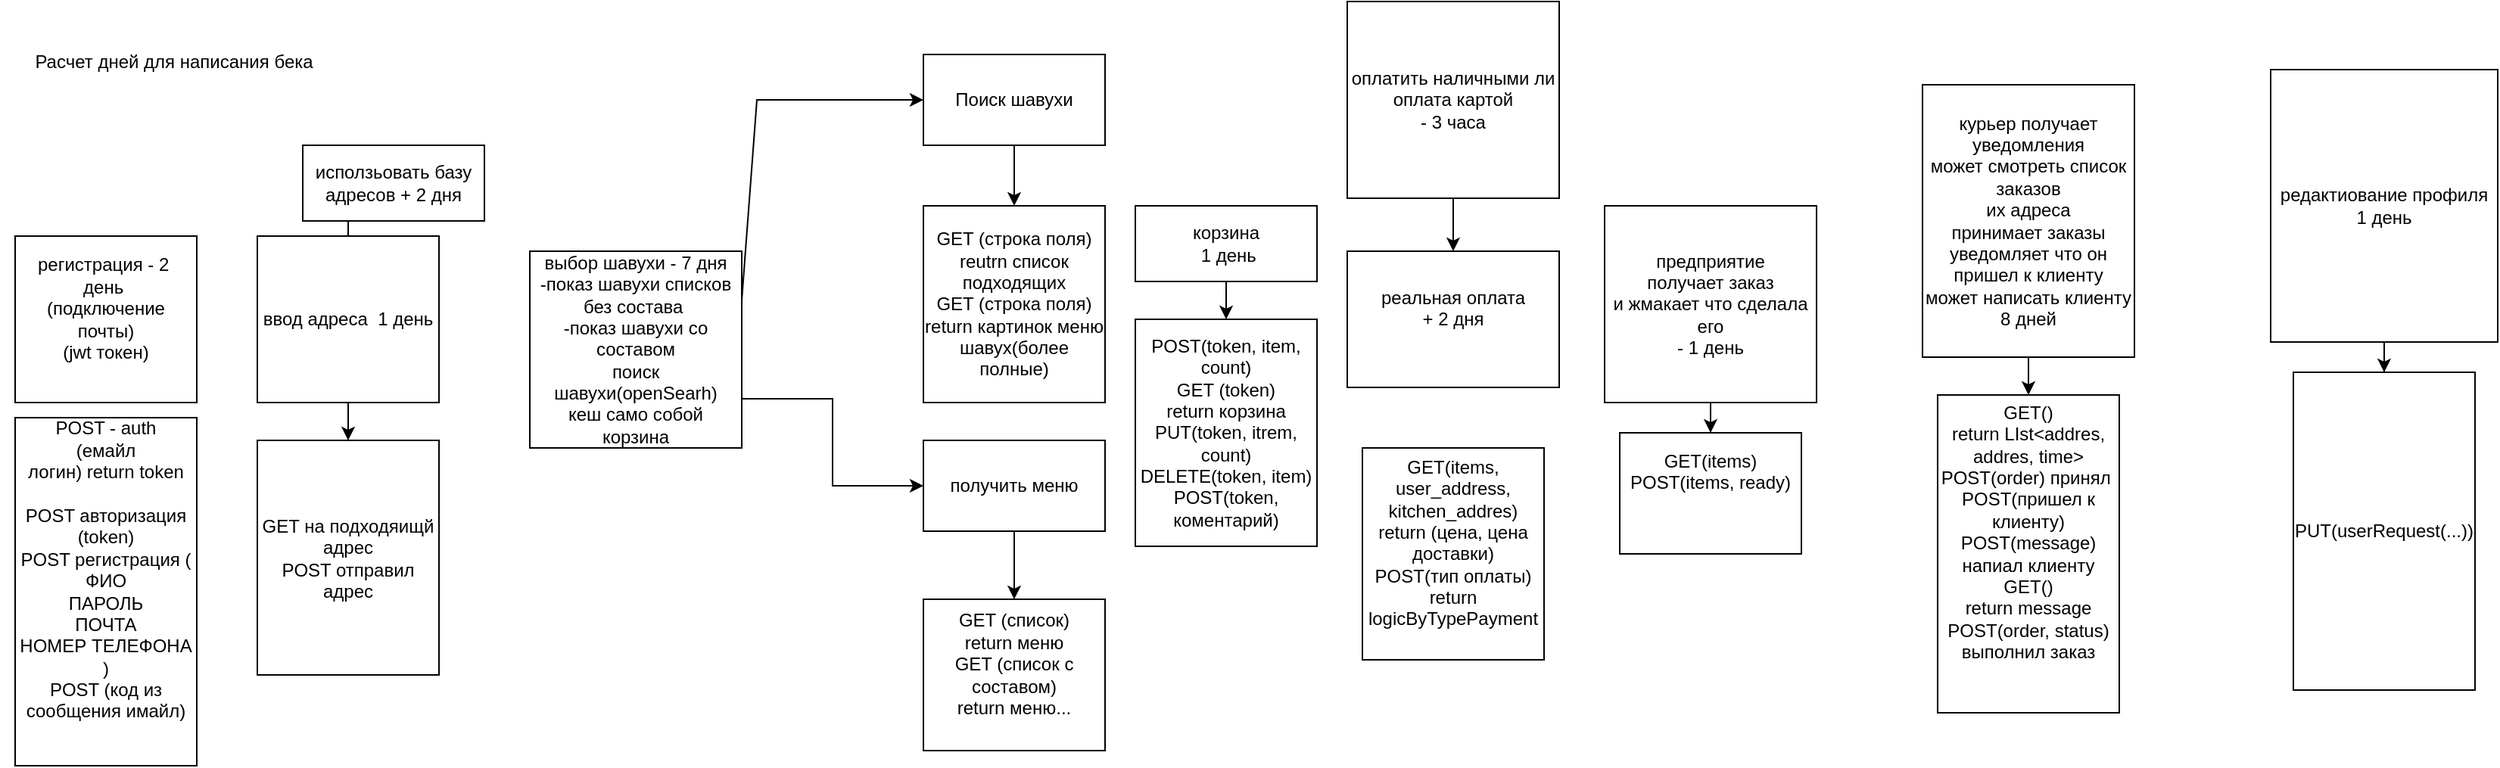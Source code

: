 <mxfile version="24.1.0" type="device">
  <diagram name="Страница — 1" id="NTNqlm_6k0qxpmBlKWSe">
    <mxGraphModel dx="1348" dy="1326" grid="1" gridSize="10" guides="1" tooltips="1" connect="1" arrows="1" fold="1" page="1" pageScale="1" pageWidth="650" pageHeight="200" math="0" shadow="0">
      <root>
        <mxCell id="0" />
        <mxCell id="1" parent="0" />
        <mxCell id="snCasCpQOulgr23BDGO2-2" value="регистрация - 2&amp;nbsp;&lt;div&gt;день&amp;nbsp;&lt;div&gt;(подключение почты)&lt;/div&gt;&lt;div&gt;(jwt токен)&lt;/div&gt;&lt;/div&gt;&lt;div&gt;&lt;br&gt;&lt;/div&gt;" style="rounded=0;whiteSpace=wrap;html=1;" vertex="1" parent="1">
          <mxGeometry x="-620" y="10" width="120" height="110" as="geometry" />
        </mxCell>
        <mxCell id="snCasCpQOulgr23BDGO2-7" value="" style="edgeStyle=orthogonalEdgeStyle;rounded=0;orthogonalLoop=1;jettySize=auto;html=1;" edge="1" parent="1" source="snCasCpQOulgr23BDGO2-5" target="snCasCpQOulgr23BDGO2-6">
          <mxGeometry relative="1" as="geometry" />
        </mxCell>
        <mxCell id="snCasCpQOulgr23BDGO2-47" value="" style="edgeStyle=orthogonalEdgeStyle;rounded=0;orthogonalLoop=1;jettySize=auto;html=1;" edge="1" parent="1" source="snCasCpQOulgr23BDGO2-5" target="snCasCpQOulgr23BDGO2-29">
          <mxGeometry relative="1" as="geometry" />
        </mxCell>
        <mxCell id="snCasCpQOulgr23BDGO2-5" value="ввод адреса&amp;nbsp; 1 день" style="rounded=0;whiteSpace=wrap;html=1;" vertex="1" parent="1">
          <mxGeometry x="-460" y="10" width="120" height="110" as="geometry" />
        </mxCell>
        <mxCell id="snCasCpQOulgr23BDGO2-6" value="исползьовать базу адресов + 2 дня" style="rounded=0;whiteSpace=wrap;html=1;" vertex="1" parent="1">
          <mxGeometry x="-430" y="-50" width="120" height="50" as="geometry" />
        </mxCell>
        <mxCell id="snCasCpQOulgr23BDGO2-36" value="" style="edgeStyle=orthogonalEdgeStyle;rounded=0;orthogonalLoop=1;jettySize=auto;html=1;exitX=1;exitY=0.75;exitDx=0;exitDy=0;" edge="1" parent="1" source="snCasCpQOulgr23BDGO2-8" target="snCasCpQOulgr23BDGO2-35">
          <mxGeometry relative="1" as="geometry" />
        </mxCell>
        <mxCell id="snCasCpQOulgr23BDGO2-8" value="выбор шавухи - 7 дня&lt;div&gt;-показ шавухи списков без состава&amp;nbsp;&lt;/div&gt;&lt;div&gt;-показ шавухи со составом&lt;/div&gt;&lt;div&gt;поиск шавухи(openSearh)&lt;/div&gt;&lt;div&gt;кеш само собой&lt;/div&gt;&lt;div&gt;корзина&lt;/div&gt;" style="rounded=0;whiteSpace=wrap;html=1;" vertex="1" parent="1">
          <mxGeometry x="-280" y="20" width="140" height="130" as="geometry" />
        </mxCell>
        <mxCell id="snCasCpQOulgr23BDGO2-17" value="" style="edgeStyle=orthogonalEdgeStyle;rounded=0;orthogonalLoop=1;jettySize=auto;html=1;" edge="1" parent="1" source="snCasCpQOulgr23BDGO2-15" target="snCasCpQOulgr23BDGO2-16">
          <mxGeometry relative="1" as="geometry" />
        </mxCell>
        <mxCell id="snCasCpQOulgr23BDGO2-15" value="оплатить наличными ли оплата картой&lt;div&gt;- 3 часа&lt;/div&gt;" style="rounded=0;whiteSpace=wrap;html=1;" vertex="1" parent="1">
          <mxGeometry x="260" y="-145" width="140" height="130" as="geometry" />
        </mxCell>
        <mxCell id="snCasCpQOulgr23BDGO2-16" value="реальная оплата&lt;div&gt;+ 2 дня&lt;/div&gt;&lt;div&gt;&lt;br&gt;&lt;/div&gt;" style="rounded=0;whiteSpace=wrap;html=1;" vertex="1" parent="1">
          <mxGeometry x="260" y="20" width="140" height="90" as="geometry" />
        </mxCell>
        <mxCell id="snCasCpQOulgr23BDGO2-52" value="" style="edgeStyle=orthogonalEdgeStyle;rounded=0;orthogonalLoop=1;jettySize=auto;html=1;" edge="1" parent="1" source="snCasCpQOulgr23BDGO2-18" target="snCasCpQOulgr23BDGO2-50">
          <mxGeometry relative="1" as="geometry" />
        </mxCell>
        <mxCell id="snCasCpQOulgr23BDGO2-18" value="предприятие&lt;div&gt;получает заказ&lt;/div&gt;&lt;div&gt;и жмакает что сделала его&lt;/div&gt;&lt;div&gt;- 1&amp;nbsp;&lt;span style=&quot;color: rgba(0, 0, 0, 0); font-family: monospace; font-size: 0px; text-align: start; text-wrap: nowrap; background-color: initial;&quot;&gt;%3CmxGraphModel%3E%3Croot%3E%3CmxCell%20id%3D%220%22%2F%3E%3CmxCell%20id%3D%221%22%20parent%3D%220%22%2F%3E%3CmxCell%20id%3D%222%22%20value%3D%22%D0%BE%D0%BF%D0%BB%D0%B0%D1%82%D0%B8%D1%82%D1%8C%20%D0%BD%D0%B0%D0%BB%D0%B8%D1%87%D0%BD%D1%8B%D0%BC%D0%B8%20%D0%BB%D0%B8%20%D0%BE%D0%BF%D0%BB%D0%B0%D1%82%D0%B0%20%D0%BA%D0%B0%D1%80%D1%82%D0%BE%D0%B9%26lt%3Bdiv%26gt%3B-%203%20%D1%87%D0%B0%D1%81%D0%B0%26lt%3B%2Fdiv%26gt%3B%22%20style%3D%22rounded%3D0%3BwhiteSpace%3Dwrap%3Bhtml%3D1%3B%22%20vertex%3D%221%22%20parent%3D%221%22%3E%3CmxGeometry%20x%3D%22-160%22%20y%3D%2210%22%20width%3D%22140%22%20height%3D%22130%22%20as%3D%22geometry%22%2F%3E%3C%2FmxCell%3E%3C%2Froot%3E%3C%2FmxGraphModel%3E&lt;/span&gt;&lt;span style=&quot;background-color: initial;&quot;&gt;день&lt;/span&gt;&lt;/div&gt;" style="rounded=0;whiteSpace=wrap;html=1;" vertex="1" parent="1">
          <mxGeometry x="430" y="-10" width="140" height="130" as="geometry" />
        </mxCell>
        <mxCell id="snCasCpQOulgr23BDGO2-21" value="Расчет дней для написания бека" style="text;html=1;align=center;verticalAlign=middle;whiteSpace=wrap;rounded=0;" vertex="1" parent="1">
          <mxGeometry x="-630" y="-120" width="230" height="30" as="geometry" />
        </mxCell>
        <mxCell id="snCasCpQOulgr23BDGO2-54" value="" style="edgeStyle=orthogonalEdgeStyle;rounded=0;orthogonalLoop=1;jettySize=auto;html=1;" edge="1" parent="1" source="snCasCpQOulgr23BDGO2-22" target="snCasCpQOulgr23BDGO2-53">
          <mxGeometry relative="1" as="geometry" />
        </mxCell>
        <mxCell id="snCasCpQOulgr23BDGO2-22" value="курьер получает уведомления&lt;div&gt;может смотреть список заказов&lt;/div&gt;&lt;div&gt;их адреса&lt;/div&gt;&lt;div&gt;принимает заказы&lt;/div&gt;&lt;div&gt;уведомляет что он пришел к клиенту&lt;/div&gt;&lt;div&gt;может написать клиенту&lt;/div&gt;&lt;div&gt;8 дней&lt;/div&gt;" style="rounded=0;whiteSpace=wrap;html=1;" vertex="1" parent="1">
          <mxGeometry x="640" y="-90" width="140" height="180" as="geometry" />
        </mxCell>
        <mxCell id="snCasCpQOulgr23BDGO2-56" value="" style="edgeStyle=orthogonalEdgeStyle;rounded=0;orthogonalLoop=1;jettySize=auto;html=1;" edge="1" parent="1" source="snCasCpQOulgr23BDGO2-24" target="snCasCpQOulgr23BDGO2-55">
          <mxGeometry relative="1" as="geometry" />
        </mxCell>
        <mxCell id="snCasCpQOulgr23BDGO2-24" value="&lt;br&gt;&lt;div&gt;редактиование профиля&lt;/div&gt;&lt;div&gt;1 день&lt;/div&gt;&lt;div&gt;&lt;br&gt;&lt;/div&gt;" style="rounded=0;whiteSpace=wrap;html=1;" vertex="1" parent="1">
          <mxGeometry x="870" y="-100" width="150" height="180" as="geometry" />
        </mxCell>
        <mxCell id="snCasCpQOulgr23BDGO2-26" value="POST - auth&lt;br&gt;(емайл&lt;div&gt;логин) return token&lt;/div&gt;&lt;div&gt;&lt;br&gt;&lt;/div&gt;&lt;div&gt;POST авторизация (token)&lt;/div&gt;&lt;div&gt;POST регистрация (&lt;/div&gt;&lt;div&gt;ФИО&lt;br&gt;ПАРОЛЬ&lt;br&gt;&lt;/div&gt;&lt;div&gt;ПОЧТА&lt;br&gt;НОМЕР ТЕЛЕФОНА&lt;/div&gt;&lt;div&gt;)&lt;br&gt;&lt;/div&gt;&lt;div&gt;POST (код из сообщения имайл)&lt;/div&gt;&lt;div&gt;&lt;br&gt;&lt;/div&gt;&lt;div&gt;&lt;br&gt;&lt;/div&gt;" style="rounded=0;whiteSpace=wrap;html=1;" vertex="1" parent="1">
          <mxGeometry x="-620" y="130" width="120" height="230" as="geometry" />
        </mxCell>
        <mxCell id="snCasCpQOulgr23BDGO2-29" value="GET на подходяищй адрес&lt;div&gt;POST отправил адрес&lt;/div&gt;" style="rounded=0;whiteSpace=wrap;html=1;" vertex="1" parent="1">
          <mxGeometry x="-460" y="145" width="120" height="155" as="geometry" />
        </mxCell>
        <mxCell id="snCasCpQOulgr23BDGO2-34" value="" style="edgeStyle=orthogonalEdgeStyle;rounded=0;orthogonalLoop=1;jettySize=auto;html=1;entryX=0.5;entryY=0;entryDx=0;entryDy=0;" edge="1" parent="1" source="snCasCpQOulgr23BDGO2-30" target="snCasCpQOulgr23BDGO2-32">
          <mxGeometry relative="1" as="geometry">
            <mxPoint x="10" y="-15" as="targetPoint" />
          </mxGeometry>
        </mxCell>
        <mxCell id="snCasCpQOulgr23BDGO2-30" value="Поиск шавухи" style="rounded=0;whiteSpace=wrap;html=1;" vertex="1" parent="1">
          <mxGeometry x="-20" y="-110" width="120" height="60" as="geometry" />
        </mxCell>
        <mxCell id="snCasCpQOulgr23BDGO2-31" value="" style="endArrow=classic;html=1;rounded=0;entryX=0;entryY=0.5;entryDx=0;entryDy=0;exitX=1;exitY=0.25;exitDx=0;exitDy=0;" edge="1" parent="1" source="snCasCpQOulgr23BDGO2-8" target="snCasCpQOulgr23BDGO2-30">
          <mxGeometry width="50" height="50" relative="1" as="geometry">
            <mxPoint x="-120" y="100" as="sourcePoint" />
            <mxPoint x="-70" y="50" as="targetPoint" />
            <Array as="points">
              <mxPoint x="-130" y="-80" />
            </Array>
          </mxGeometry>
        </mxCell>
        <mxCell id="snCasCpQOulgr23BDGO2-32" value="GET (cтрока поля)&lt;div&gt;reutrn список подходящих&lt;/div&gt;&lt;div&gt;GET (cтрока поля)&lt;div&gt;return картинок меню шавух(более полные)&lt;/div&gt;&lt;/div&gt;" style="rounded=0;whiteSpace=wrap;html=1;" vertex="1" parent="1">
          <mxGeometry x="-20" y="-10" width="120" height="130" as="geometry" />
        </mxCell>
        <mxCell id="snCasCpQOulgr23BDGO2-35" value="получить меню" style="rounded=0;whiteSpace=wrap;html=1;" vertex="1" parent="1">
          <mxGeometry x="-20" y="145" width="120" height="60" as="geometry" />
        </mxCell>
        <mxCell id="snCasCpQOulgr23BDGO2-38" value="GET (список)&lt;div&gt;return меню&lt;/div&gt;&lt;div&gt;GET (список с составом)&lt;div&gt;return меню...&lt;/div&gt;&lt;/div&gt;&lt;div&gt;&lt;br&gt;&lt;/div&gt;" style="rounded=0;whiteSpace=wrap;html=1;" vertex="1" parent="1">
          <mxGeometry x="-20" y="250" width="120" height="100" as="geometry" />
        </mxCell>
        <mxCell id="snCasCpQOulgr23BDGO2-39" value="" style="endArrow=classic;html=1;rounded=0;entryX=0.5;entryY=0;entryDx=0;entryDy=0;exitX=0.5;exitY=1;exitDx=0;exitDy=0;" edge="1" parent="1" source="snCasCpQOulgr23BDGO2-35" target="snCasCpQOulgr23BDGO2-38">
          <mxGeometry width="50" height="50" relative="1" as="geometry">
            <mxPoint x="-110" y="200" as="sourcePoint" />
            <mxPoint x="-60" y="150" as="targetPoint" />
          </mxGeometry>
        </mxCell>
        <mxCell id="snCasCpQOulgr23BDGO2-42" value="корзина&lt;div&gt;&amp;nbsp;1 день&lt;/div&gt;" style="rounded=0;whiteSpace=wrap;html=1;" vertex="1" parent="1">
          <mxGeometry x="120" y="-10" width="120" height="50" as="geometry" />
        </mxCell>
        <mxCell id="snCasCpQOulgr23BDGO2-43" value="POST(token, item, count)&lt;div&gt;GET (token)&lt;/div&gt;&lt;div&gt;return корзина&lt;/div&gt;&lt;div&gt;PUT(token, itrem, count)&lt;/div&gt;&lt;div&gt;DELETE(token, item)&lt;/div&gt;&lt;div&gt;POST(token, коментарий)&lt;/div&gt;" style="rounded=0;whiteSpace=wrap;html=1;" vertex="1" parent="1">
          <mxGeometry x="120" y="65" width="120" height="150" as="geometry" />
        </mxCell>
        <mxCell id="snCasCpQOulgr23BDGO2-44" value="" style="endArrow=classic;html=1;rounded=0;exitX=0.5;exitY=1;exitDx=0;exitDy=0;" edge="1" parent="1" source="snCasCpQOulgr23BDGO2-42" target="snCasCpQOulgr23BDGO2-43">
          <mxGeometry width="50" height="50" relative="1" as="geometry">
            <mxPoint x="150" y="352" as="sourcePoint" />
            <mxPoint x="200" y="302" as="targetPoint" />
          </mxGeometry>
        </mxCell>
        <mxCell id="snCasCpQOulgr23BDGO2-49" value="GET(items, user_address, kitchen_addres)&lt;br&gt;return (цена, цена доставки)&lt;div&gt;POST(&lt;span style=&quot;background-color: initial;&quot;&gt;тип оплаты&lt;/span&gt;&lt;span style=&quot;background-color: initial;&quot;&gt;)&lt;/span&gt;&lt;/div&gt;&lt;div&gt;return logicByTypePayment&lt;/div&gt;&lt;div&gt;&lt;span style=&quot;background-color: initial;&quot;&gt;&lt;br&gt;&lt;/span&gt;&lt;/div&gt;" style="rounded=0;whiteSpace=wrap;html=1;" vertex="1" parent="1">
          <mxGeometry x="270" y="150" width="120" height="140" as="geometry" />
        </mxCell>
        <mxCell id="snCasCpQOulgr23BDGO2-50" value="GET(items&lt;span style=&quot;background-color: initial;&quot;&gt;)&lt;/span&gt;&lt;div&gt;POST(items, ready)&lt;/div&gt;&lt;div&gt;&lt;br&gt;&lt;div&gt;&lt;span style=&quot;background-color: initial;&quot;&gt;&lt;br&gt;&lt;/span&gt;&lt;/div&gt;&lt;/div&gt;" style="rounded=0;whiteSpace=wrap;html=1;" vertex="1" parent="1">
          <mxGeometry x="440" y="140" width="120" height="80" as="geometry" />
        </mxCell>
        <mxCell id="snCasCpQOulgr23BDGO2-53" value="&lt;div&gt;GET()&lt;/div&gt;&lt;div&gt;return LIst&amp;lt;addres, addres, time&amp;gt;&lt;/div&gt;&lt;div&gt;POST(order) принял&amp;nbsp;&lt;/div&gt;&lt;div&gt;POST(пришел к клиенту)&lt;/div&gt;&lt;div&gt;POST(message) напиал клиенту&lt;/div&gt;&lt;div&gt;GET()&lt;/div&gt;&lt;div&gt;return message&lt;/div&gt;&lt;div&gt;POST(order, status) выполнил заказ&lt;/div&gt;&lt;div&gt;&lt;br&gt;&lt;div&gt;&lt;br&gt;&lt;/div&gt;&lt;/div&gt;" style="rounded=0;whiteSpace=wrap;html=1;" vertex="1" parent="1">
          <mxGeometry x="650" y="115" width="120" height="210" as="geometry" />
        </mxCell>
        <mxCell id="snCasCpQOulgr23BDGO2-55" value="PUT(userRequest(...))" style="rounded=0;whiteSpace=wrap;html=1;" vertex="1" parent="1">
          <mxGeometry x="885" y="100" width="120" height="210" as="geometry" />
        </mxCell>
      </root>
    </mxGraphModel>
  </diagram>
</mxfile>
